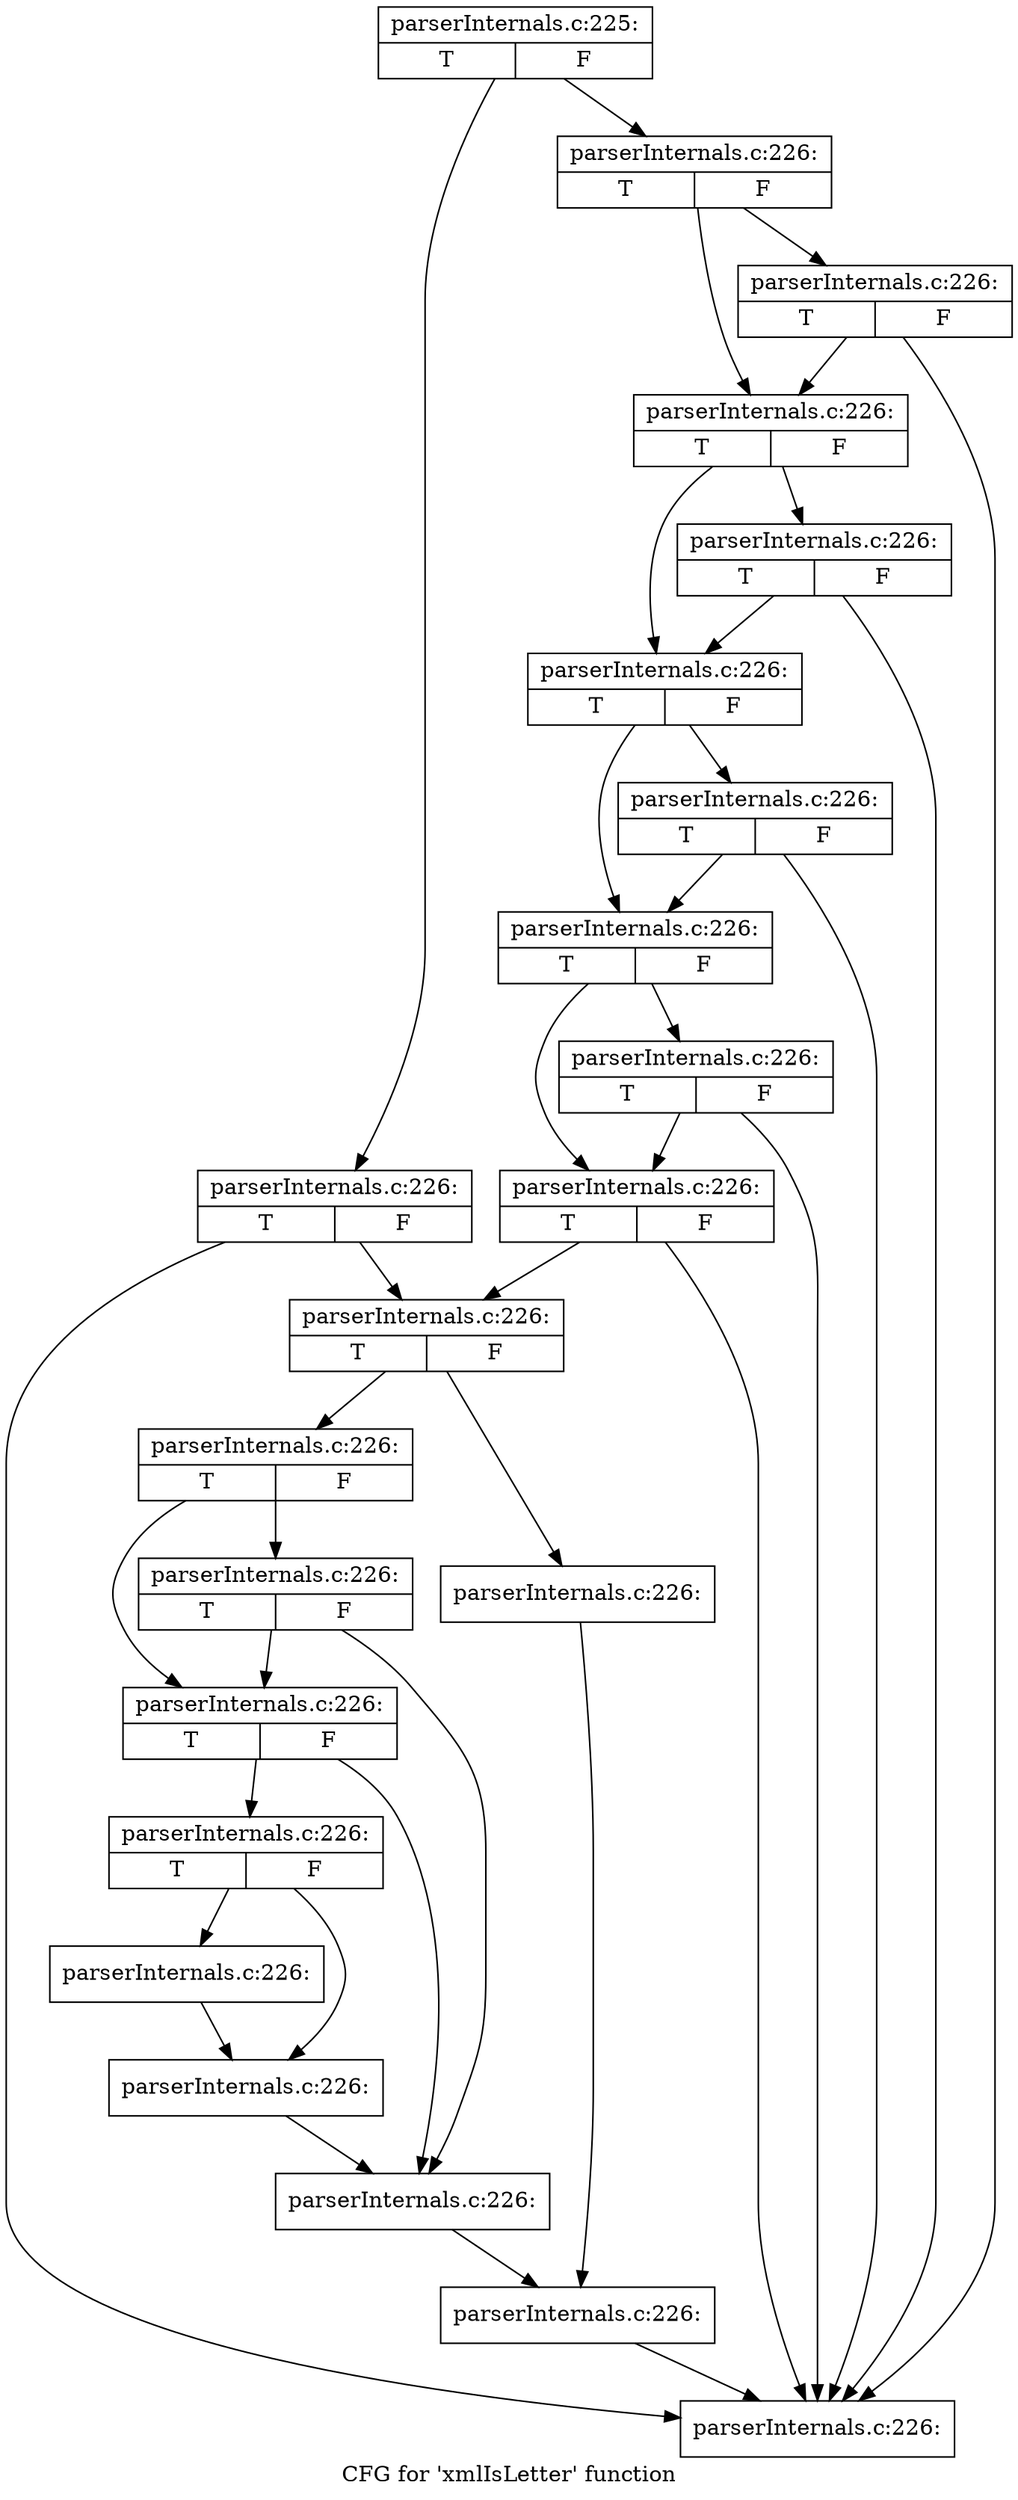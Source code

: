 digraph "CFG for 'xmlIsLetter' function" {
	label="CFG for 'xmlIsLetter' function";

	Node0x4ba99d0 [shape=record,label="{parserInternals.c:225:|{<s0>T|<s1>F}}"];
	Node0x4ba99d0 -> Node0x4ba9700;
	Node0x4ba99d0 -> Node0x4ba9750;
	Node0x4ba9700 [shape=record,label="{parserInternals.c:226:|{<s0>T|<s1>F}}"];
	Node0x4ba9700 -> Node0x4e64ca0;
	Node0x4ba9700 -> Node0x4e64c50;
	Node0x4e64ca0 [shape=record,label="{parserInternals.c:226:|{<s0>T|<s1>F}}"];
	Node0x4e64ca0 -> Node0x4ba9660;
	Node0x4e64ca0 -> Node0x4e64c50;
	Node0x4e64c50 [shape=record,label="{parserInternals.c:226:|{<s0>T|<s1>F}}"];
	Node0x4e64c50 -> Node0x4c1b260;
	Node0x4e64c50 -> Node0x4e64c00;
	Node0x4c1b260 [shape=record,label="{parserInternals.c:226:|{<s0>T|<s1>F}}"];
	Node0x4c1b260 -> Node0x4ba9660;
	Node0x4c1b260 -> Node0x4e64c00;
	Node0x4e64c00 [shape=record,label="{parserInternals.c:226:|{<s0>T|<s1>F}}"];
	Node0x4e64c00 -> Node0x4c1b610;
	Node0x4e64c00 -> Node0x4e64bb0;
	Node0x4c1b610 [shape=record,label="{parserInternals.c:226:|{<s0>T|<s1>F}}"];
	Node0x4c1b610 -> Node0x4ba9660;
	Node0x4c1b610 -> Node0x4e64bb0;
	Node0x4e64bb0 [shape=record,label="{parserInternals.c:226:|{<s0>T|<s1>F}}"];
	Node0x4e64bb0 -> Node0x4c1b9c0;
	Node0x4e64bb0 -> Node0x4e64b60;
	Node0x4c1b9c0 [shape=record,label="{parserInternals.c:226:|{<s0>T|<s1>F}}"];
	Node0x4c1b9c0 -> Node0x4ba9660;
	Node0x4c1b9c0 -> Node0x4e64b60;
	Node0x4e64b60 [shape=record,label="{parserInternals.c:226:|{<s0>T|<s1>F}}"];
	Node0x4e64b60 -> Node0x4ba9660;
	Node0x4e64b60 -> Node0x4ba96b0;
	Node0x4ba9750 [shape=record,label="{parserInternals.c:226:|{<s0>T|<s1>F}}"];
	Node0x4ba9750 -> Node0x4ba9660;
	Node0x4ba9750 -> Node0x4ba96b0;
	Node0x4ba96b0 [shape=record,label="{parserInternals.c:226:|{<s0>T|<s1>F}}"];
	Node0x4ba96b0 -> Node0x4e13f60;
	Node0x4ba96b0 -> Node0x4c1ebb0;
	Node0x4e13f60 [shape=record,label="{parserInternals.c:226:}"];
	Node0x4e13f60 -> Node0x4c1e610;
	Node0x4c1ebb0 [shape=record,label="{parserInternals.c:226:|{<s0>T|<s1>F}}"];
	Node0x4c1ebb0 -> Node0x4c20790;
	Node0x4c1ebb0 -> Node0x4c20740;
	Node0x4c20790 [shape=record,label="{parserInternals.c:226:|{<s0>T|<s1>F}}"];
	Node0x4c20790 -> Node0x4c1bfe0;
	Node0x4c20790 -> Node0x4c20740;
	Node0x4c20740 [shape=record,label="{parserInternals.c:226:|{<s0>T|<s1>F}}"];
	Node0x4c20740 -> Node0x4c1bfe0;
	Node0x4c20740 -> Node0x4c201a0;
	Node0x4c201a0 [shape=record,label="{parserInternals.c:226:|{<s0>T|<s1>F}}"];
	Node0x4c201a0 -> Node0x4c20d30;
	Node0x4c201a0 -> Node0x4c20ce0;
	Node0x4c20d30 [shape=record,label="{parserInternals.c:226:}"];
	Node0x4c20d30 -> Node0x4c20ce0;
	Node0x4c20ce0 [shape=record,label="{parserInternals.c:226:}"];
	Node0x4c20ce0 -> Node0x4c1bfe0;
	Node0x4c1bfe0 [shape=record,label="{parserInternals.c:226:}"];
	Node0x4c1bfe0 -> Node0x4c1e610;
	Node0x4c1e610 [shape=record,label="{parserInternals.c:226:}"];
	Node0x4c1e610 -> Node0x4ba9660;
	Node0x4ba9660 [shape=record,label="{parserInternals.c:226:}"];
}

